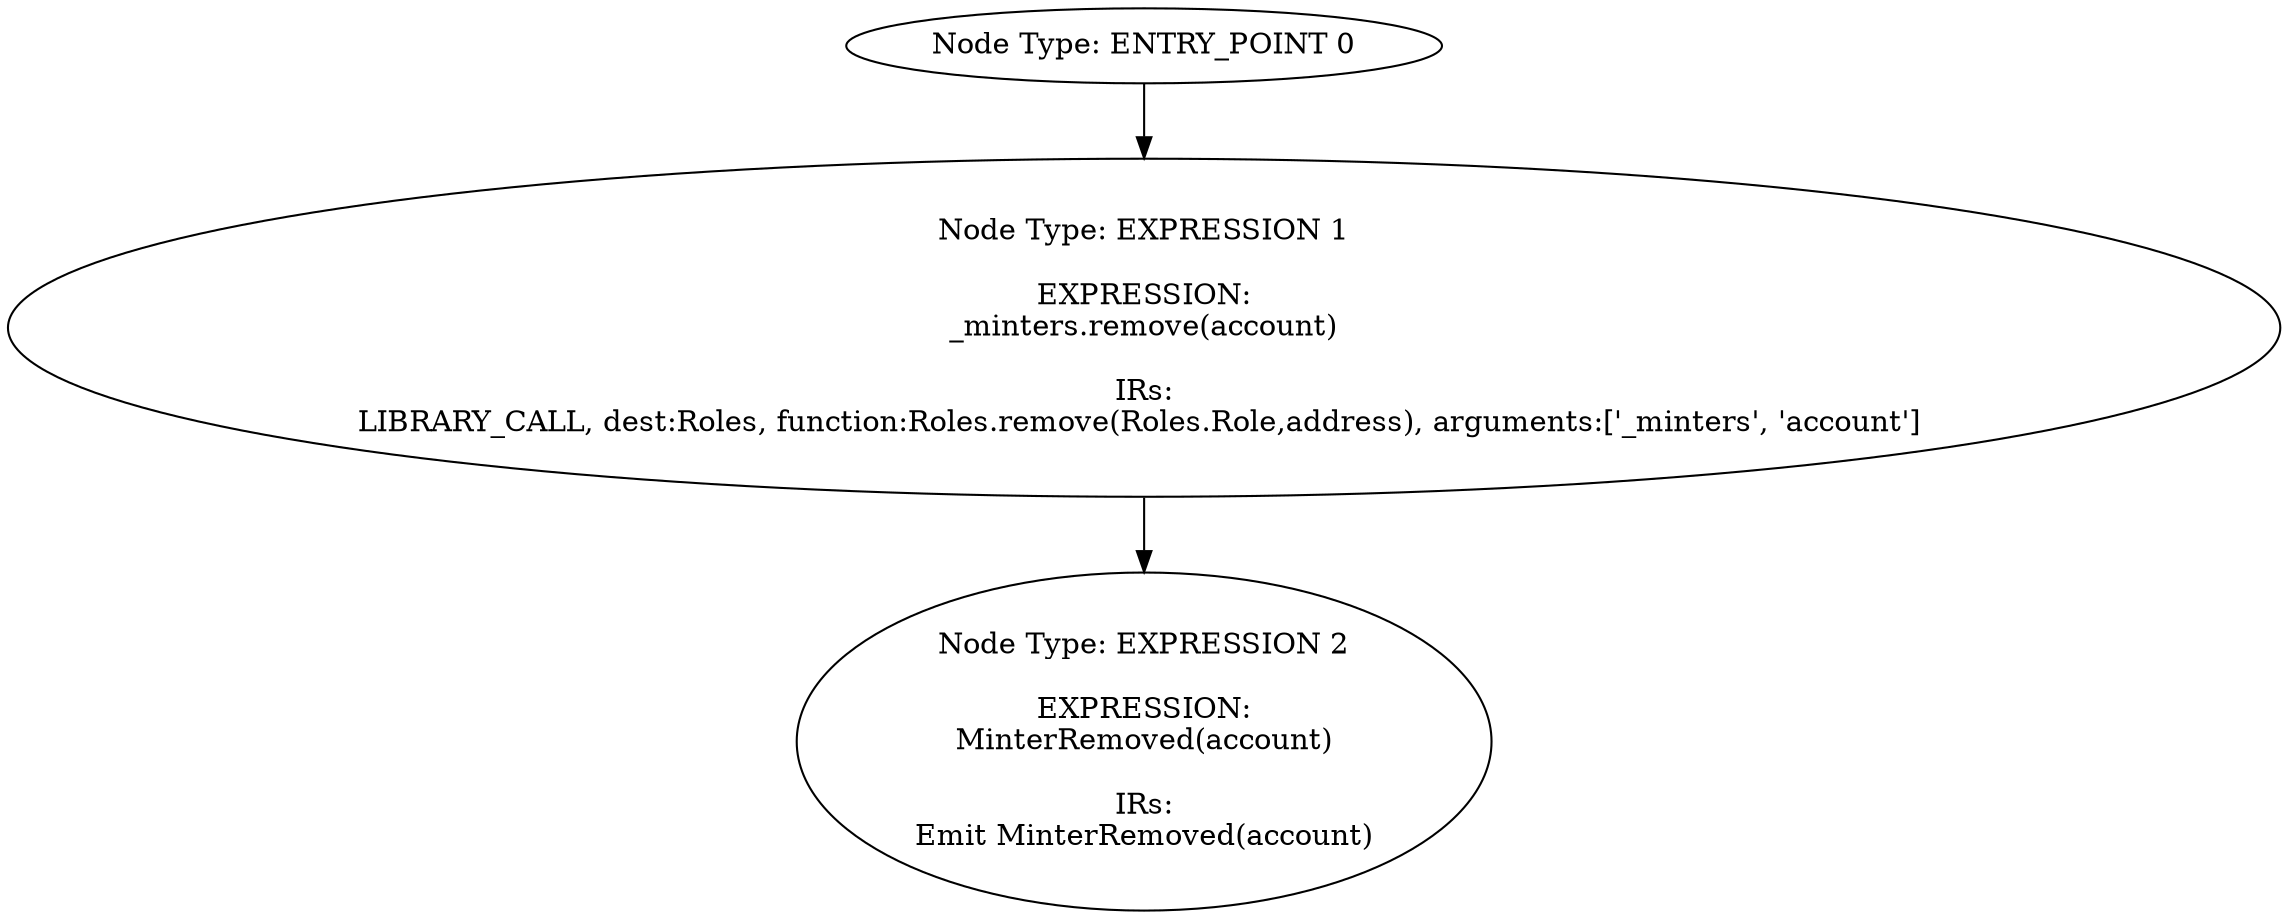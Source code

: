 digraph{
0[label="Node Type: ENTRY_POINT 0
"];
0->1;
1[label="Node Type: EXPRESSION 1

EXPRESSION:
_minters.remove(account)

IRs:
LIBRARY_CALL, dest:Roles, function:Roles.remove(Roles.Role,address), arguments:['_minters', 'account'] "];
1->2;
2[label="Node Type: EXPRESSION 2

EXPRESSION:
MinterRemoved(account)

IRs:
Emit MinterRemoved(account)"];
}
